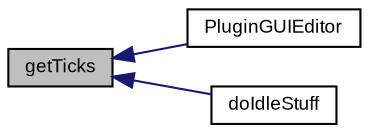 digraph "getTicks"
{
  bgcolor="transparent";
  edge [fontname="Arial",fontsize="9",labelfontname="Arial",labelfontsize="9"];
  node [fontname="Arial",fontsize="9",shape=record];
  rankdir="LR";
  Node1 [label="getTicks",height=0.2,width=0.4,color="black", fillcolor="grey75", style="filled" fontcolor="black"];
  Node1 -> Node2 [dir="back",color="midnightblue",fontsize="9",style="solid",fontname="Arial"];
  Node2 [label="PluginGUIEditor",height=0.2,width=0.4,color="black",URL="$class_plugin_g_u_i_editor.html#a5888393b9b343df09668eb71a45da721"];
  Node1 -> Node3 [dir="back",color="midnightblue",fontsize="9",style="solid",fontname="Arial"];
  Node3 [label="doIdleStuff",height=0.2,width=0.4,color="black",URL="$class_plugin_g_u_i_editor.html#a1730dc80596102088370374a9f0abce6"];
}
